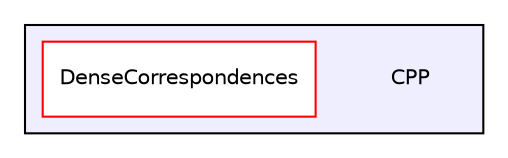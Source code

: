 digraph "D:/Dev/Windows Linux/DenseCorrespondences/CPP" {
  compound=true
  node [ fontsize="10", fontname="Helvetica"];
  edge [ labelfontsize="10", labelfontname="Helvetica"];
  subgraph clusterdir_2ea739fe366135ec15f610d081b5ff33 {
    graph [ bgcolor="#eeeeff", pencolor="black", label="" URL="dir_2ea739fe366135ec15f610d081b5ff33.html"];
    dir_2ea739fe366135ec15f610d081b5ff33 [shape=plaintext label="CPP"];
    dir_a4f652de611261566ee6ccee7bf540f7 [shape=box label="DenseCorrespondences" color="red" fillcolor="white" style="filled" URL="dir_a4f652de611261566ee6ccee7bf540f7.html"];
  }
}
